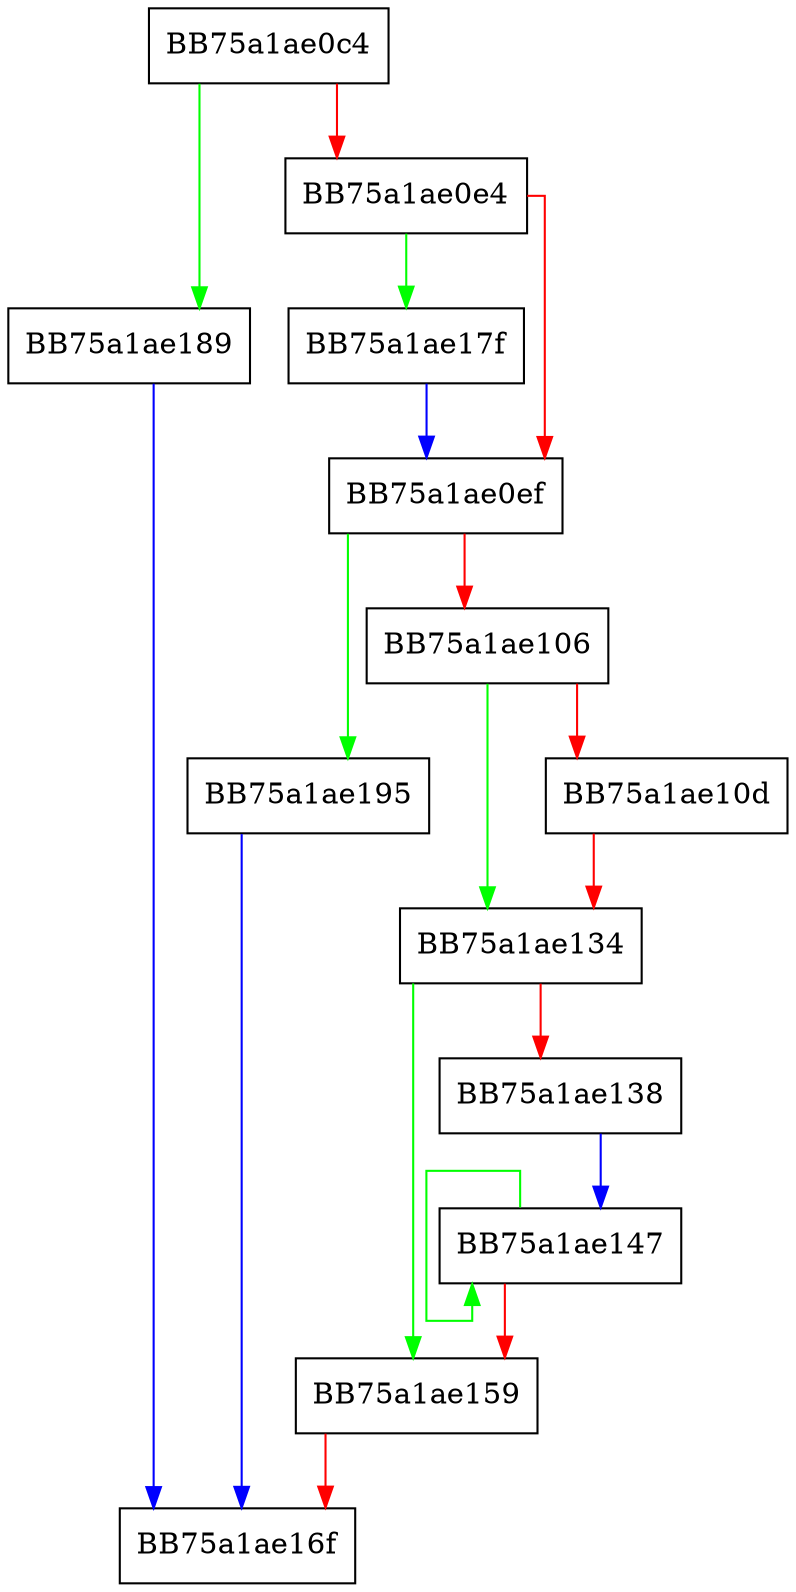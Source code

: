 digraph ResizeTable {
  node [shape="box"];
  graph [splines=ortho];
  BB75a1ae0c4 -> BB75a1ae189 [color="green"];
  BB75a1ae0c4 -> BB75a1ae0e4 [color="red"];
  BB75a1ae0e4 -> BB75a1ae17f [color="green"];
  BB75a1ae0e4 -> BB75a1ae0ef [color="red"];
  BB75a1ae0ef -> BB75a1ae195 [color="green"];
  BB75a1ae0ef -> BB75a1ae106 [color="red"];
  BB75a1ae106 -> BB75a1ae134 [color="green"];
  BB75a1ae106 -> BB75a1ae10d [color="red"];
  BB75a1ae10d -> BB75a1ae134 [color="red"];
  BB75a1ae134 -> BB75a1ae159 [color="green"];
  BB75a1ae134 -> BB75a1ae138 [color="red"];
  BB75a1ae138 -> BB75a1ae147 [color="blue"];
  BB75a1ae147 -> BB75a1ae147 [color="green"];
  BB75a1ae147 -> BB75a1ae159 [color="red"];
  BB75a1ae159 -> BB75a1ae16f [color="red"];
  BB75a1ae17f -> BB75a1ae0ef [color="blue"];
  BB75a1ae189 -> BB75a1ae16f [color="blue"];
  BB75a1ae195 -> BB75a1ae16f [color="blue"];
}